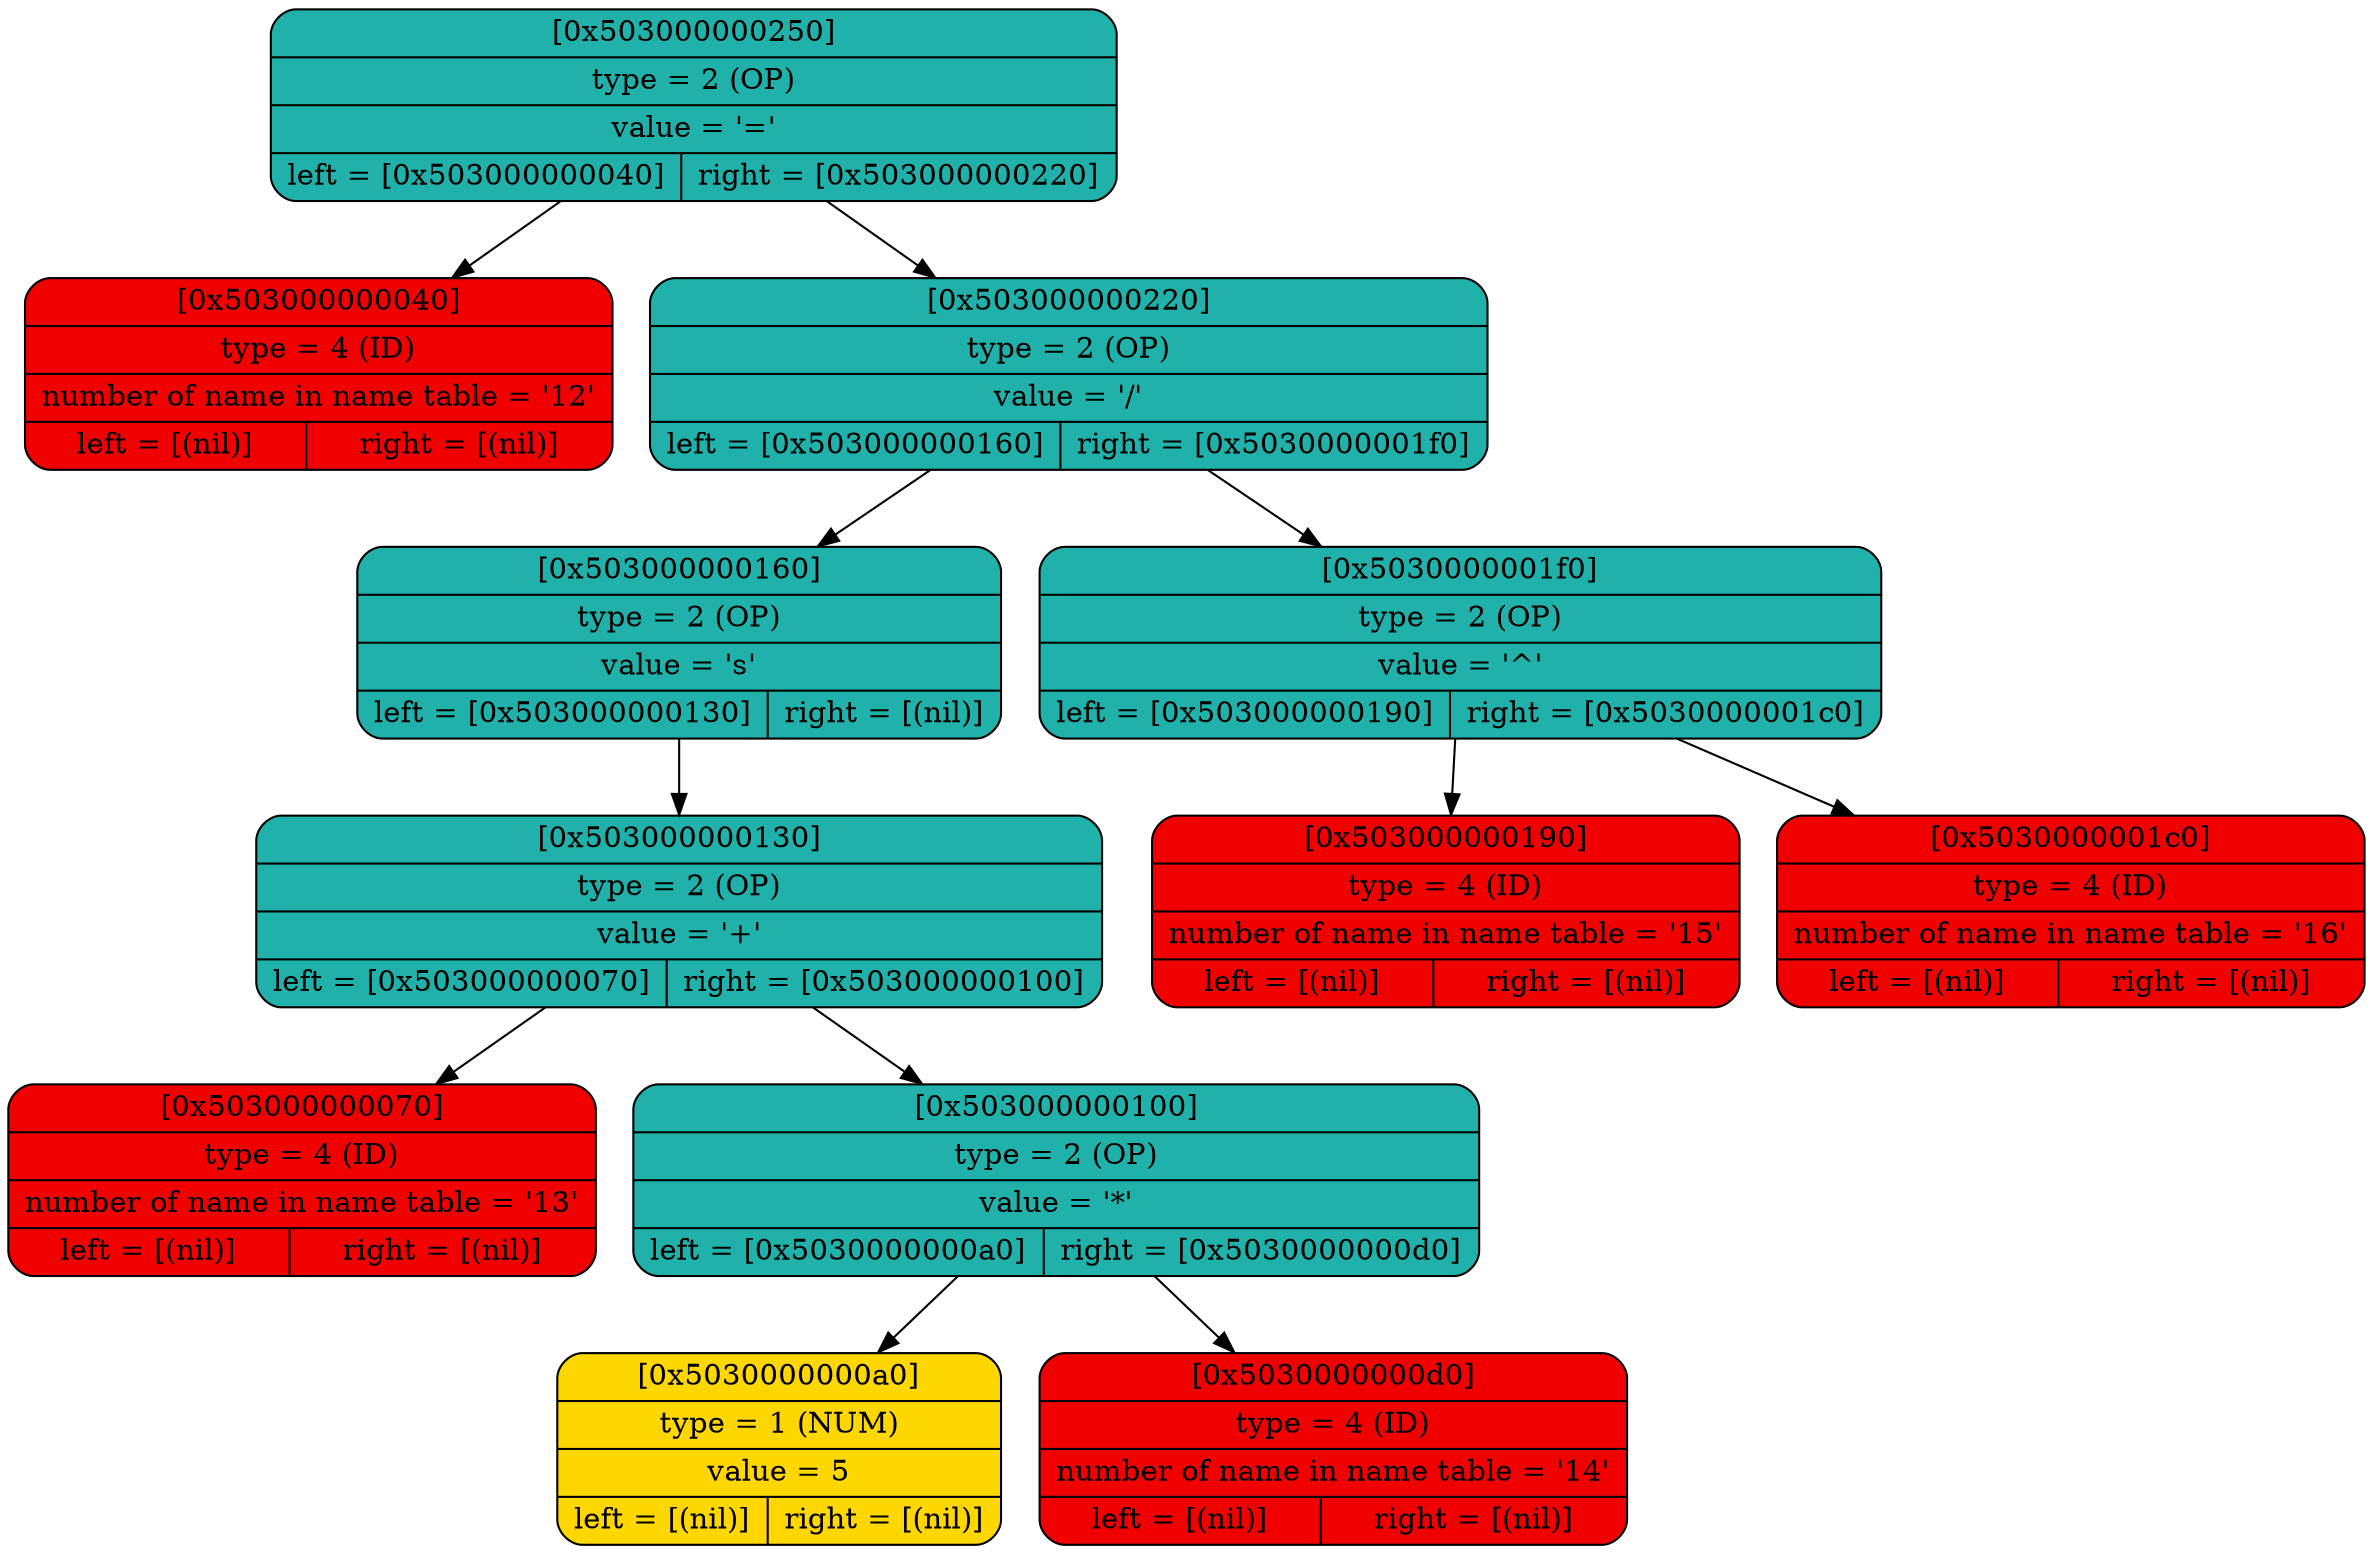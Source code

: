 digraph
{
bgcolor="transparent"
node0x503000000250 [shape=Mrecord; label = " { [0x503000000250] | type = 2 (OP)   | value = '=' | { left = [0x503000000040] | right = [0x503000000220] } }"; style = filled; fillcolor = "#20B2AA"];
node0x503000000250 -> node0x503000000040;
node0x503000000250 -> node0x503000000220;
node0x503000000040 [shape=Mrecord; label = " { [0x503000000040] | type = 4 (ID)   | number of name in name table = '12' | { left = [(nil)] | right = [(nil)] } }"; style = filled; fillcolor = "#F00000"];
node0x503000000220 [shape=Mrecord; label = " { [0x503000000220] | type = 2 (OP)   | value = '/' | { left = [0x503000000160] | right = [0x5030000001f0] } }"; style = filled; fillcolor = "#20B2AA"];
node0x503000000220 -> node0x503000000160;
node0x503000000220 -> node0x5030000001f0;
node0x503000000160 [shape=Mrecord; label = " { [0x503000000160] | type = 2 (OP)   | value = 's' | { left = [0x503000000130] | right = [(nil)] } }"; style = filled; fillcolor = "#20B2AA"];
node0x503000000160 -> node0x503000000130;
node0x503000000130 [shape=Mrecord; label = " { [0x503000000130] | type = 2 (OP)   | value = '+' | { left = [0x503000000070] | right = [0x503000000100] } }"; style = filled; fillcolor = "#20B2AA"];
node0x503000000130 -> node0x503000000070;
node0x503000000130 -> node0x503000000100;
node0x503000000070 [shape=Mrecord; label = " { [0x503000000070] | type = 4 (ID)   | number of name in name table = '13' | { left = [(nil)] | right = [(nil)] } }"; style = filled; fillcolor = "#F00000"];
node0x503000000100 [shape=Mrecord; label = " { [0x503000000100] | type = 2 (OP)   | value = '*' | { left = [0x5030000000a0] | right = [0x5030000000d0] } }"; style = filled; fillcolor = "#20B2AA"];
node0x503000000100 -> node0x5030000000a0;
node0x503000000100 -> node0x5030000000d0;
node0x5030000000a0 [shape=Mrecord; label = " { [0x5030000000a0] | type = 1 (NUM)  | value = 5   | { left = [(nil)] | right = [(nil)] } }"; style = filled; fillcolor = "#FFD700"];
node0x5030000000d0 [shape=Mrecord; label = " { [0x5030000000d0] | type = 4 (ID)   | number of name in name table = '14' | { left = [(nil)] | right = [(nil)] } }"; style = filled; fillcolor = "#F00000"];
node0x5030000001f0 [shape=Mrecord; label = " { [0x5030000001f0] | type = 2 (OP)   | value = '^' | { left = [0x503000000190] | right = [0x5030000001c0] } }"; style = filled; fillcolor = "#20B2AA"];
node0x5030000001f0 -> node0x503000000190;
node0x5030000001f0 -> node0x5030000001c0;
node0x503000000190 [shape=Mrecord; label = " { [0x503000000190] | type = 4 (ID)   | number of name in name table = '15' | { left = [(nil)] | right = [(nil)] } }"; style = filled; fillcolor = "#F00000"];
node0x5030000001c0 [shape=Mrecord; label = " { [0x5030000001c0] | type = 4 (ID)   | number of name in name table = '16' | { left = [(nil)] | right = [(nil)] } }"; style = filled; fillcolor = "#F00000"];

}
